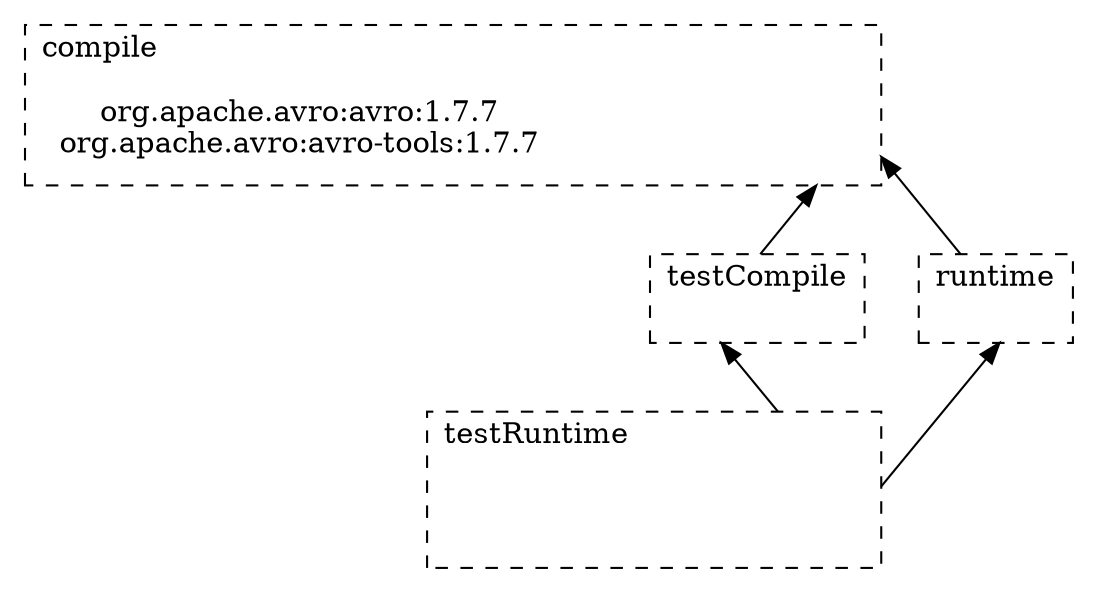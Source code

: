 digraph testRuntime {
graph[rankdir=BT,compound=true,nodesep=2,ranksep=1];
subgraph cluster_testRuntime {
graph[rankdir=TB,style=dashed,label=testRuntime,labelloc=b,labeljust=l,labelstyle=bold];
testRuntime [shape=point,style=invis];
node[color=none,shape=plaintext];
"";
}
subgraph cluster_testRuntime {
graph[rankdir=TB,style=dashed,label=testRuntime,labelloc=b,labeljust=l,labelstyle=bold];
testRuntime [shape=point,style=invis];
node[color=none,shape=plaintext];
"";
}
testRuntime -> testCompile [ltail=cluster_testRuntime,lhead=cluster_testCompile];
testRuntime -> runtime [ltail=cluster_testRuntime,lhead=cluster_runtime];
subgraph cluster_testCompile {
graph[rankdir=TB,style=dashed,label=testCompile,labelloc=b,labeljust=l,labelstyle=bold];
testCompile [shape=point,style=invis];
node[color=none,shape=plaintext];
"";
}
testCompile -> compile [ltail=cluster_testCompile,lhead=cluster_compile];
subgraph cluster_runtime {
graph[rankdir=TB,style=dashed,label=runtime,labelloc=b,labeljust=l,labelstyle=bold];
runtime [shape=point,style=invis];
node[color=none,shape=plaintext];
"";
}
runtime -> compile [ltail=cluster_runtime,lhead=cluster_compile];
subgraph cluster_compile {
graph[rankdir=TB,style=dashed,label=compile,labelloc=b,labeljust=l,labelstyle=bold];
compile [shape=point,style=invis];
node[color=none,shape=plaintext];
"org.apache.avro:avro:1.7.7\norg.apache.avro:avro-tools:1.7.7";
}
}

